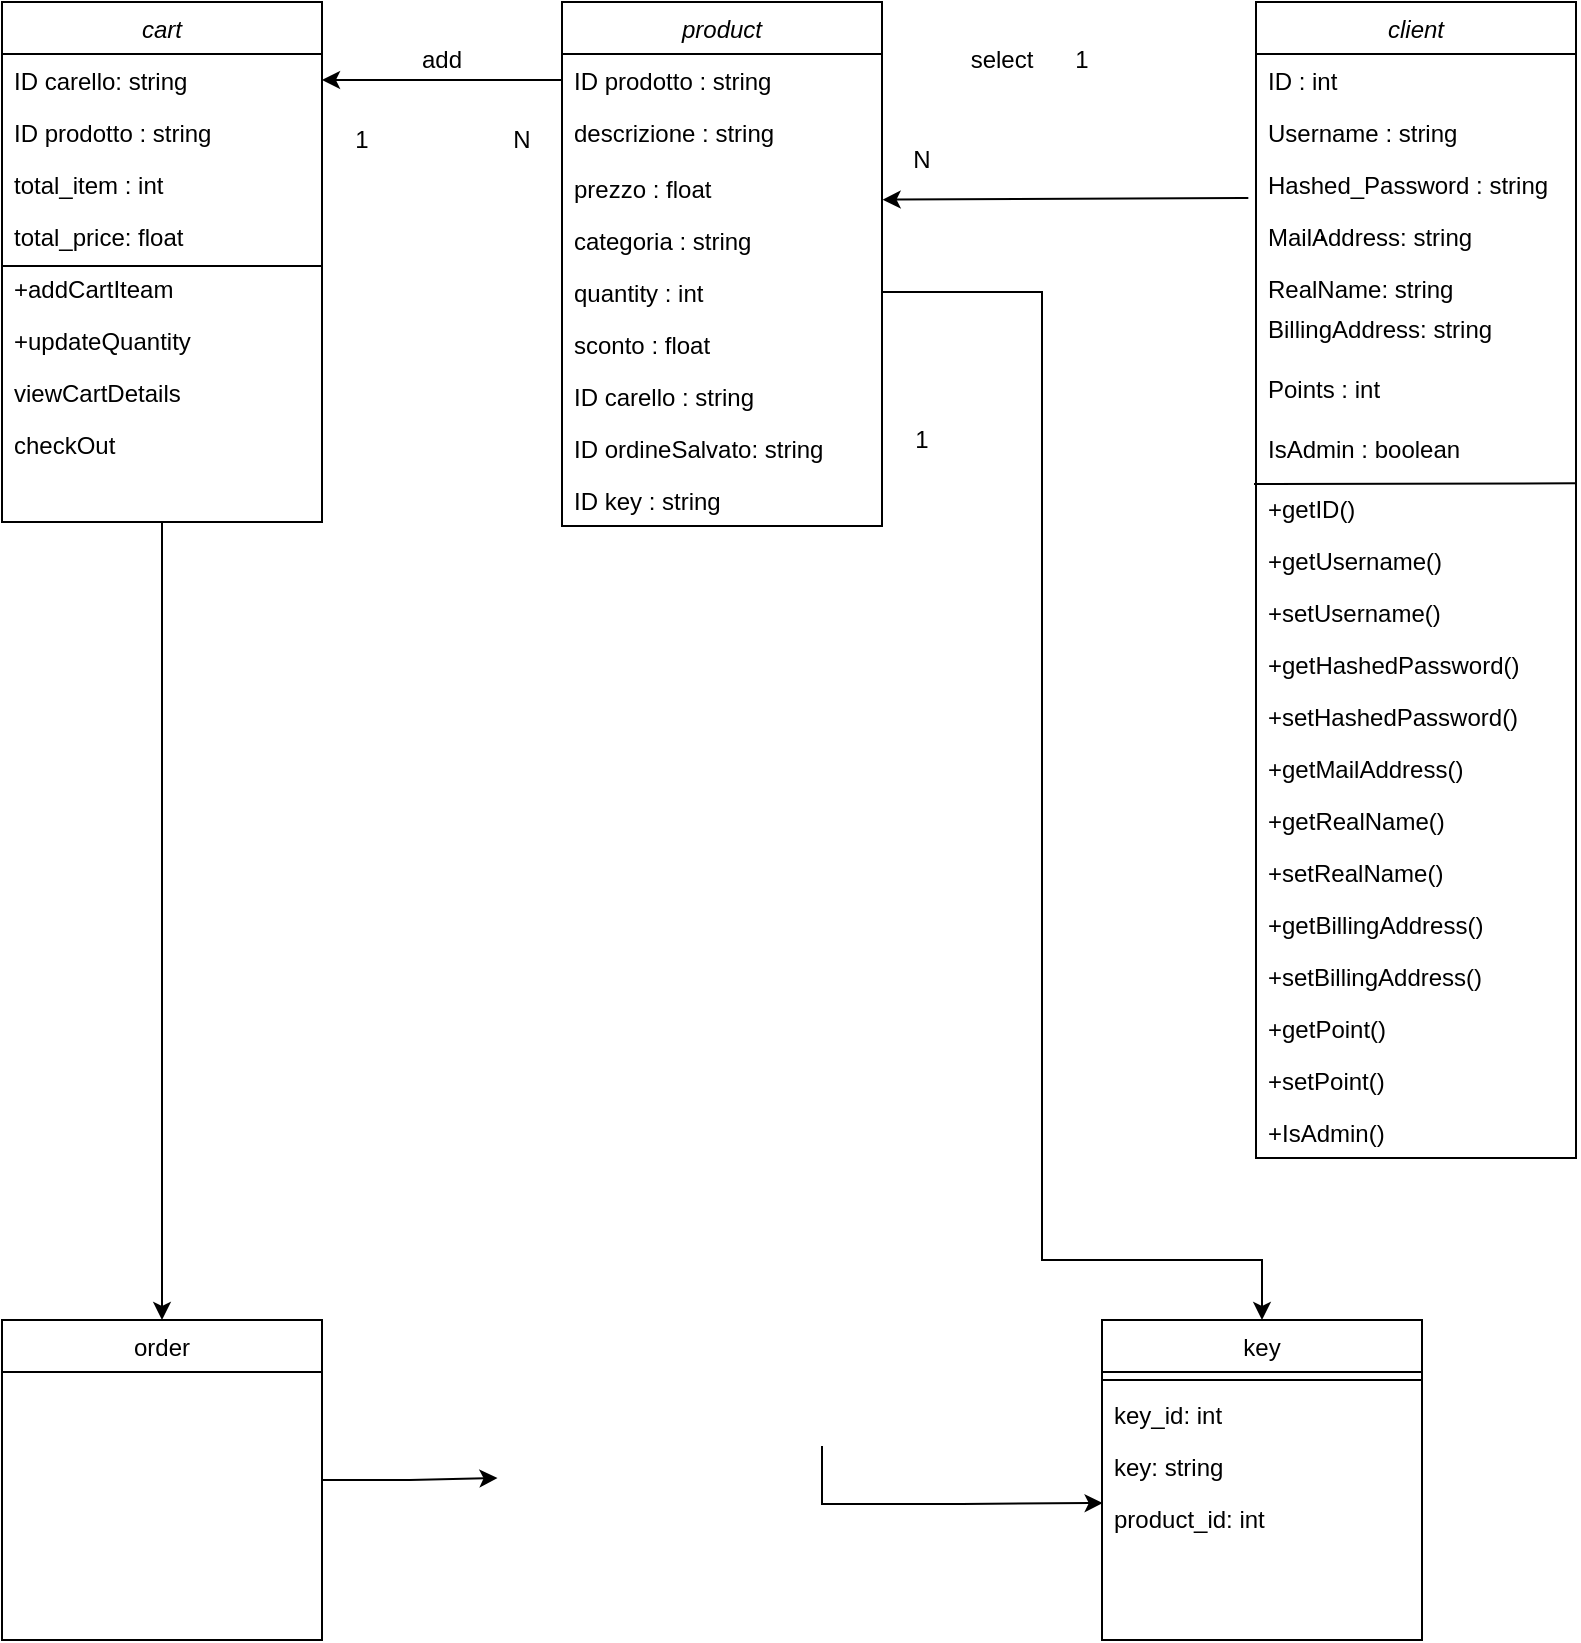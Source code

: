 <mxfile version="14.2.9" type="github">
  <diagram id="VeoFUl24I_dNdtMuMYzx" name="Page-1">
    <mxGraphModel dx="976" dy="559" grid="1" gridSize="10" guides="1" tooltips="1" connect="1" arrows="1" fold="1" page="1" pageScale="1" pageWidth="827" pageHeight="1169" math="0" shadow="0">
      <root>
        <mxCell id="WIyWlLk6GJQsqaUBKTNV-0" />
        <mxCell id="WIyWlLk6GJQsqaUBKTNV-1" parent="WIyWlLk6GJQsqaUBKTNV-0" />
        <mxCell id="zkfFHV4jXpPFQw0GAbJ--0" value="product" style="swimlane;fontStyle=2;align=center;verticalAlign=top;childLayout=stackLayout;horizontal=1;startSize=26;horizontalStack=0;resizeParent=1;resizeLast=0;collapsible=1;marginBottom=0;rounded=0;shadow=0;strokeWidth=1;" parent="WIyWlLk6GJQsqaUBKTNV-1" vertex="1">
          <mxGeometry x="320" y="61" width="160" height="262" as="geometry">
            <mxRectangle x="230" y="140" width="160" height="26" as="alternateBounds" />
          </mxGeometry>
        </mxCell>
        <mxCell id="zkfFHV4jXpPFQw0GAbJ--1" value="ID prodotto : string " style="text;align=left;verticalAlign=top;spacingLeft=4;spacingRight=4;overflow=hidden;rotatable=0;points=[[0,0.5],[1,0.5]];portConstraint=eastwest;" parent="zkfFHV4jXpPFQw0GAbJ--0" vertex="1">
          <mxGeometry y="26" width="160" height="26" as="geometry" />
        </mxCell>
        <mxCell id="zkfFHV4jXpPFQw0GAbJ--2" value="descrizione : string&#xa;" style="text;align=left;verticalAlign=top;spacingLeft=4;spacingRight=4;overflow=hidden;rotatable=0;points=[[0,0.5],[1,0.5]];portConstraint=eastwest;rounded=0;shadow=0;html=0;" parent="zkfFHV4jXpPFQw0GAbJ--0" vertex="1">
          <mxGeometry y="52" width="160" height="28" as="geometry" />
        </mxCell>
        <mxCell id="VRpzb3whiEWAZjZxAtdW-9" value="prezzo : float" style="text;align=left;verticalAlign=top;spacingLeft=4;spacingRight=4;overflow=hidden;rotatable=0;points=[[0,0.5],[1,0.5]];portConstraint=eastwest;rounded=0;shadow=0;html=0;" parent="zkfFHV4jXpPFQw0GAbJ--0" vertex="1">
          <mxGeometry y="80" width="160" height="26" as="geometry" />
        </mxCell>
        <mxCell id="VRpzb3whiEWAZjZxAtdW-12" value="categoria : string" style="text;align=left;verticalAlign=top;spacingLeft=4;spacingRight=4;overflow=hidden;rotatable=0;points=[[0,0.5],[1,0.5]];portConstraint=eastwest;rounded=0;shadow=0;html=0;" parent="zkfFHV4jXpPFQw0GAbJ--0" vertex="1">
          <mxGeometry y="106" width="160" height="26" as="geometry" />
        </mxCell>
        <mxCell id="mndIu5OcAz433O3rEdWp-13" value="quantity : int" style="text;align=left;verticalAlign=top;spacingLeft=4;spacingRight=4;overflow=hidden;rotatable=0;points=[[0,0.5],[1,0.5]];portConstraint=eastwest;rounded=0;shadow=0;html=0;" parent="zkfFHV4jXpPFQw0GAbJ--0" vertex="1">
          <mxGeometry y="132" width="160" height="26" as="geometry" />
        </mxCell>
        <mxCell id="VRpzb3whiEWAZjZxAtdW-13" value="sconto : float" style="text;align=left;verticalAlign=top;spacingLeft=4;spacingRight=4;overflow=hidden;rotatable=0;points=[[0,0.5],[1,0.5]];portConstraint=eastwest;rounded=0;shadow=0;html=0;" parent="zkfFHV4jXpPFQw0GAbJ--0" vertex="1">
          <mxGeometry y="158" width="160" height="26" as="geometry" />
        </mxCell>
        <mxCell id="Ly1gPwq9gIBLUIoBxmDl-4" value="ID carello : string" style="text;align=left;verticalAlign=top;spacingLeft=4;spacingRight=4;overflow=hidden;rotatable=0;points=[[0,0.5],[1,0.5]];portConstraint=eastwest;rounded=0;shadow=0;html=0;" parent="zkfFHV4jXpPFQw0GAbJ--0" vertex="1">
          <mxGeometry y="184" width="160" height="26" as="geometry" />
        </mxCell>
        <mxCell id="VRpzb3whiEWAZjZxAtdW-78" value="ID ordineSalvato: string" style="text;align=left;verticalAlign=top;spacingLeft=4;spacingRight=4;overflow=hidden;rotatable=0;points=[[0,0.5],[1,0.5]];portConstraint=eastwest;rounded=0;shadow=0;html=0;" parent="zkfFHV4jXpPFQw0GAbJ--0" vertex="1">
          <mxGeometry y="210" width="160" height="26" as="geometry" />
        </mxCell>
        <mxCell id="VRpzb3whiEWAZjZxAtdW-76" value="ID key : string" style="text;align=left;verticalAlign=top;spacingLeft=4;spacingRight=4;overflow=hidden;rotatable=0;points=[[0,0.5],[1,0.5]];portConstraint=eastwest;rounded=0;shadow=0;html=0;" parent="zkfFHV4jXpPFQw0GAbJ--0" vertex="1">
          <mxGeometry y="236" width="160" height="26" as="geometry" />
        </mxCell>
        <mxCell id="zkfFHV4jXpPFQw0GAbJ--6" value="client" style="swimlane;fontStyle=2;align=center;verticalAlign=top;childLayout=stackLayout;horizontal=1;startSize=26;horizontalStack=0;resizeParent=1;resizeLast=0;collapsible=1;marginBottom=0;rounded=0;shadow=0;strokeWidth=1;" parent="WIyWlLk6GJQsqaUBKTNV-1" vertex="1">
          <mxGeometry x="667" y="61" width="160" height="578" as="geometry">
            <mxRectangle x="130" y="380" width="160" height="26" as="alternateBounds" />
          </mxGeometry>
        </mxCell>
        <mxCell id="zkfFHV4jXpPFQw0GAbJ--8" value="ID : int" style="text;align=left;verticalAlign=top;spacingLeft=4;spacingRight=4;overflow=hidden;rotatable=0;points=[[0,0.5],[1,0.5]];portConstraint=eastwest;rounded=0;shadow=0;html=0;" parent="zkfFHV4jXpPFQw0GAbJ--6" vertex="1">
          <mxGeometry y="26" width="160" height="26" as="geometry" />
        </mxCell>
        <mxCell id="zkfFHV4jXpPFQw0GAbJ--11" value="Username : string" style="text;align=left;verticalAlign=top;spacingLeft=4;spacingRight=4;overflow=hidden;rotatable=0;points=[[0,0.5],[1,0.5]];portConstraint=eastwest;" parent="zkfFHV4jXpPFQw0GAbJ--6" vertex="1">
          <mxGeometry y="52" width="160" height="26" as="geometry" />
        </mxCell>
        <mxCell id="VRpzb3whiEWAZjZxAtdW-17" value="Hashed_Password : string" style="text;align=left;verticalAlign=top;spacingLeft=4;spacingRight=4;overflow=hidden;rotatable=0;points=[[0,0.5],[1,0.5]];portConstraint=eastwest;" parent="zkfFHV4jXpPFQw0GAbJ--6" vertex="1">
          <mxGeometry y="78" width="160" height="26" as="geometry" />
        </mxCell>
        <mxCell id="VRpzb3whiEWAZjZxAtdW-18" value="MailAddress: string" style="text;align=left;verticalAlign=top;spacingLeft=4;spacingRight=4;overflow=hidden;rotatable=0;points=[[0,0.5],[1,0.5]];portConstraint=eastwest;" parent="zkfFHV4jXpPFQw0GAbJ--6" vertex="1">
          <mxGeometry y="104" width="160" height="26" as="geometry" />
        </mxCell>
        <mxCell id="aayf3ajhNIbeOpa840R7-4" value="RealName: string" style="text;align=left;verticalAlign=top;spacingLeft=4;spacingRight=4;overflow=hidden;rotatable=0;points=[[0,0.5],[1,0.5]];portConstraint=eastwest;" parent="zkfFHV4jXpPFQw0GAbJ--6" vertex="1">
          <mxGeometry y="130" width="160" height="20" as="geometry" />
        </mxCell>
        <mxCell id="VRpzb3whiEWAZjZxAtdW-19" value="BillingAddress: string" style="text;align=left;verticalAlign=top;spacingLeft=4;spacingRight=4;overflow=hidden;rotatable=0;points=[[0,0.5],[1,0.5]];portConstraint=eastwest;" parent="zkfFHV4jXpPFQw0GAbJ--6" vertex="1">
          <mxGeometry y="150" width="160" height="30" as="geometry" />
        </mxCell>
        <mxCell id="O9vExlEylo2LM8VIjViX-6" value="Points : int" style="text;align=left;verticalAlign=top;spacingLeft=4;spacingRight=4;overflow=hidden;rotatable=0;points=[[0,0.5],[1,0.5]];portConstraint=eastwest;" parent="zkfFHV4jXpPFQw0GAbJ--6" vertex="1">
          <mxGeometry y="180" width="160" height="30" as="geometry" />
        </mxCell>
        <mxCell id="O9vExlEylo2LM8VIjViX-7" value="IsAdmin : boolean" style="text;align=left;verticalAlign=top;spacingLeft=4;spacingRight=4;overflow=hidden;rotatable=0;points=[[0,0.5],[1,0.5]];portConstraint=eastwest;" parent="zkfFHV4jXpPFQw0GAbJ--6" vertex="1">
          <mxGeometry y="210" width="160" height="30" as="geometry" />
        </mxCell>
        <mxCell id="c_qBxo-Lxid1HAS9wkiW-0" value="" style="endArrow=none;html=1;entryX=0.998;entryY=0.026;entryDx=0;entryDy=0;entryPerimeter=0;" parent="zkfFHV4jXpPFQw0GAbJ--6" target="ner5P9UK-5sOuN8cKkjw-3" edge="1">
          <mxGeometry width="50" height="50" relative="1" as="geometry">
            <mxPoint x="-1" y="241" as="sourcePoint" />
            <mxPoint x="167" y="240" as="targetPoint" />
          </mxGeometry>
        </mxCell>
        <mxCell id="ner5P9UK-5sOuN8cKkjw-3" value="+getID()" style="text;align=left;verticalAlign=top;spacingLeft=4;spacingRight=4;overflow=hidden;rotatable=0;points=[[0,0.5],[1,0.5]];portConstraint=eastwest;" parent="zkfFHV4jXpPFQw0GAbJ--6" vertex="1">
          <mxGeometry y="240" width="160" height="26" as="geometry" />
        </mxCell>
        <mxCell id="ner5P9UK-5sOuN8cKkjw-1" value="+getUsername()" style="text;align=left;verticalAlign=top;spacingLeft=4;spacingRight=4;overflow=hidden;rotatable=0;points=[[0,0.5],[1,0.5]];portConstraint=eastwest;" parent="zkfFHV4jXpPFQw0GAbJ--6" vertex="1">
          <mxGeometry y="266" width="160" height="26" as="geometry" />
        </mxCell>
        <mxCell id="O9vExlEylo2LM8VIjViX-10" value="+setUsername()" style="text;align=left;verticalAlign=top;spacingLeft=4;spacingRight=4;overflow=hidden;rotatable=0;points=[[0,0.5],[1,0.5]];portConstraint=eastwest;" parent="zkfFHV4jXpPFQw0GAbJ--6" vertex="1">
          <mxGeometry y="292" width="160" height="26" as="geometry" />
        </mxCell>
        <mxCell id="aayf3ajhNIbeOpa840R7-8" value="+getHashedPassword()" style="text;align=left;verticalAlign=top;spacingLeft=4;spacingRight=4;overflow=hidden;rotatable=0;points=[[0,0.5],[1,0.5]];portConstraint=eastwest;" parent="zkfFHV4jXpPFQw0GAbJ--6" vertex="1">
          <mxGeometry y="318" width="160" height="26" as="geometry" />
        </mxCell>
        <mxCell id="O9vExlEylo2LM8VIjViX-11" value="+setHashedPassword()" style="text;align=left;verticalAlign=top;spacingLeft=4;spacingRight=4;overflow=hidden;rotatable=0;points=[[0,0.5],[1,0.5]];portConstraint=eastwest;" parent="zkfFHV4jXpPFQw0GAbJ--6" vertex="1">
          <mxGeometry y="344" width="160" height="26" as="geometry" />
        </mxCell>
        <mxCell id="O9vExlEylo2LM8VIjViX-14" value="+getMailAddress()" style="text;align=left;verticalAlign=top;spacingLeft=4;spacingRight=4;overflow=hidden;rotatable=0;points=[[0,0.5],[1,0.5]];portConstraint=eastwest;" parent="zkfFHV4jXpPFQw0GAbJ--6" vertex="1">
          <mxGeometry y="370" width="160" height="26" as="geometry" />
        </mxCell>
        <mxCell id="O9vExlEylo2LM8VIjViX-15" value="+getRealName()" style="text;align=left;verticalAlign=top;spacingLeft=4;spacingRight=4;overflow=hidden;rotatable=0;points=[[0,0.5],[1,0.5]];portConstraint=eastwest;" parent="zkfFHV4jXpPFQw0GAbJ--6" vertex="1">
          <mxGeometry y="396" width="160" height="26" as="geometry" />
        </mxCell>
        <mxCell id="O9vExlEylo2LM8VIjViX-23" value="+setRealName()" style="text;align=left;verticalAlign=top;spacingLeft=4;spacingRight=4;overflow=hidden;rotatable=0;points=[[0,0.5],[1,0.5]];portConstraint=eastwest;" parent="zkfFHV4jXpPFQw0GAbJ--6" vertex="1">
          <mxGeometry y="422" width="160" height="26" as="geometry" />
        </mxCell>
        <mxCell id="O9vExlEylo2LM8VIjViX-22" value="+getBillingAddress()" style="text;align=left;verticalAlign=top;spacingLeft=4;spacingRight=4;overflow=hidden;rotatable=0;points=[[0,0.5],[1,0.5]];portConstraint=eastwest;" parent="zkfFHV4jXpPFQw0GAbJ--6" vertex="1">
          <mxGeometry y="448" width="160" height="26" as="geometry" />
        </mxCell>
        <mxCell id="O9vExlEylo2LM8VIjViX-24" value="+setBillingAddress()" style="text;align=left;verticalAlign=top;spacingLeft=4;spacingRight=4;overflow=hidden;rotatable=0;points=[[0,0.5],[1,0.5]];portConstraint=eastwest;" parent="zkfFHV4jXpPFQw0GAbJ--6" vertex="1">
          <mxGeometry y="474" width="160" height="26" as="geometry" />
        </mxCell>
        <mxCell id="O9vExlEylo2LM8VIjViX-25" value="+getPoint()" style="text;align=left;verticalAlign=top;spacingLeft=4;spacingRight=4;overflow=hidden;rotatable=0;points=[[0,0.5],[1,0.5]];portConstraint=eastwest;" parent="zkfFHV4jXpPFQw0GAbJ--6" vertex="1">
          <mxGeometry y="500" width="160" height="26" as="geometry" />
        </mxCell>
        <mxCell id="O9vExlEylo2LM8VIjViX-26" value="+setPoint()" style="text;align=left;verticalAlign=top;spacingLeft=4;spacingRight=4;overflow=hidden;rotatable=0;points=[[0,0.5],[1,0.5]];portConstraint=eastwest;" parent="zkfFHV4jXpPFQw0GAbJ--6" vertex="1">
          <mxGeometry y="526" width="160" height="26" as="geometry" />
        </mxCell>
        <mxCell id="O9vExlEylo2LM8VIjViX-27" value="+IsAdmin()" style="text;align=left;verticalAlign=top;spacingLeft=4;spacingRight=4;overflow=hidden;rotatable=0;points=[[0,0.5],[1,0.5]];portConstraint=eastwest;" parent="zkfFHV4jXpPFQw0GAbJ--6" vertex="1">
          <mxGeometry y="552" width="160" height="26" as="geometry" />
        </mxCell>
        <mxCell id="zkfFHV4jXpPFQw0GAbJ--13" value="key" style="swimlane;fontStyle=0;align=center;verticalAlign=top;childLayout=stackLayout;horizontal=1;startSize=26;horizontalStack=0;resizeParent=1;resizeLast=0;collapsible=1;marginBottom=0;rounded=0;shadow=0;strokeWidth=1;" parent="WIyWlLk6GJQsqaUBKTNV-1" vertex="1">
          <mxGeometry x="590" y="720" width="160" height="160" as="geometry">
            <mxRectangle x="340" y="380" width="170" height="26" as="alternateBounds" />
          </mxGeometry>
        </mxCell>
        <mxCell id="zkfFHV4jXpPFQw0GAbJ--15" value="" style="line;html=1;strokeWidth=1;align=left;verticalAlign=middle;spacingTop=-1;spacingLeft=3;spacingRight=3;rotatable=0;labelPosition=right;points=[];portConstraint=eastwest;" parent="zkfFHV4jXpPFQw0GAbJ--13" vertex="1">
          <mxGeometry y="26" width="160" height="8" as="geometry" />
        </mxCell>
        <mxCell id="VRpzb3whiEWAZjZxAtdW-20" value="key_id: int" style="text;align=left;verticalAlign=top;spacingLeft=4;spacingRight=4;overflow=hidden;rotatable=0;points=[[0,0.5],[1,0.5]];portConstraint=eastwest;" parent="zkfFHV4jXpPFQw0GAbJ--13" vertex="1">
          <mxGeometry y="34" width="160" height="26" as="geometry" />
        </mxCell>
        <mxCell id="VRpzb3whiEWAZjZxAtdW-23" value="key: string" style="text;align=left;verticalAlign=top;spacingLeft=4;spacingRight=4;overflow=hidden;rotatable=0;points=[[0,0.5],[1,0.5]];portConstraint=eastwest;" parent="zkfFHV4jXpPFQw0GAbJ--13" vertex="1">
          <mxGeometry y="60" width="160" height="26" as="geometry" />
        </mxCell>
        <mxCell id="7qeM803XtFpv4y-jfcd3-6" value="product_id: int" style="text;align=left;verticalAlign=top;spacingLeft=4;spacingRight=4;overflow=hidden;rotatable=0;points=[[0,0.5],[1,0.5]];portConstraint=eastwest;" parent="zkfFHV4jXpPFQw0GAbJ--13" vertex="1">
          <mxGeometry y="86" width="160" height="26" as="geometry" />
        </mxCell>
        <mxCell id="Mv0XYe_JoWRZe7bj6yUm-17" style="edgeStyle=orthogonalEdgeStyle;rounded=0;orthogonalLoop=1;jettySize=auto;html=1;exitX=0.5;exitY=1;exitDx=0;exitDy=0;" parent="WIyWlLk6GJQsqaUBKTNV-1" source="VRpzb3whiEWAZjZxAtdW-0" target="mndIu5OcAz433O3rEdWp-0" edge="1">
          <mxGeometry relative="1" as="geometry">
            <mxPoint x="80" y="720" as="targetPoint" />
            <Array as="points">
              <mxPoint x="120" y="760" />
              <mxPoint x="120" y="760" />
            </Array>
          </mxGeometry>
        </mxCell>
        <mxCell id="VRpzb3whiEWAZjZxAtdW-0" value="cart" style="swimlane;fontStyle=2;align=center;verticalAlign=top;childLayout=stackLayout;horizontal=1;startSize=26;horizontalStack=0;resizeParent=1;resizeLast=0;collapsible=1;marginBottom=0;rounded=0;shadow=0;strokeWidth=1;" parent="WIyWlLk6GJQsqaUBKTNV-1" vertex="1">
          <mxGeometry x="40" y="61" width="160" height="260" as="geometry">
            <mxRectangle x="230" y="140" width="160" height="26" as="alternateBounds" />
          </mxGeometry>
        </mxCell>
        <mxCell id="VRpzb3whiEWAZjZxAtdW-1" value="ID carello: string" style="text;align=left;verticalAlign=top;spacingLeft=4;spacingRight=4;overflow=hidden;rotatable=0;points=[[0,0.5],[1,0.5]];portConstraint=eastwest;" parent="VRpzb3whiEWAZjZxAtdW-0" vertex="1">
          <mxGeometry y="26" width="160" height="26" as="geometry" />
        </mxCell>
        <mxCell id="VRpzb3whiEWAZjZxAtdW-59" value="ID prodotto : string" style="text;align=left;verticalAlign=top;spacingLeft=4;spacingRight=4;overflow=hidden;rotatable=0;points=[[0,0.5],[1,0.5]];portConstraint=eastwest;rounded=0;shadow=0;html=0;" parent="VRpzb3whiEWAZjZxAtdW-0" vertex="1">
          <mxGeometry y="52" width="160" height="26" as="geometry" />
        </mxCell>
        <mxCell id="aayf3ajhNIbeOpa840R7-10" value="total_item : int" style="text;align=left;verticalAlign=top;spacingLeft=4;spacingRight=4;overflow=hidden;rotatable=0;points=[[0,0.5],[1,0.5]];portConstraint=eastwest;rounded=0;shadow=0;html=0;" parent="VRpzb3whiEWAZjZxAtdW-0" vertex="1">
          <mxGeometry y="78" width="160" height="26" as="geometry" />
        </mxCell>
        <mxCell id="aayf3ajhNIbeOpa840R7-12" value="" style="endArrow=none;html=1;" parent="VRpzb3whiEWAZjZxAtdW-0" edge="1">
          <mxGeometry width="50" height="50" relative="1" as="geometry">
            <mxPoint y="132" as="sourcePoint" />
            <mxPoint x="160" y="132" as="targetPoint" />
          </mxGeometry>
        </mxCell>
        <mxCell id="aayf3ajhNIbeOpa840R7-17" value="total_price: float" style="text;align=left;verticalAlign=top;spacingLeft=4;spacingRight=4;overflow=hidden;rotatable=0;points=[[0,0.5],[1,0.5]];portConstraint=eastwest;rounded=0;shadow=0;html=0;" parent="VRpzb3whiEWAZjZxAtdW-0" vertex="1">
          <mxGeometry y="104" width="160" height="26" as="geometry" />
        </mxCell>
        <mxCell id="aayf3ajhNIbeOpa840R7-13" value="+addCartIteam" style="text;align=left;verticalAlign=top;spacingLeft=4;spacingRight=4;overflow=hidden;rotatable=0;points=[[0,0.5],[1,0.5]];portConstraint=eastwest;rounded=0;shadow=0;html=0;" parent="VRpzb3whiEWAZjZxAtdW-0" vertex="1">
          <mxGeometry y="130" width="160" height="26" as="geometry" />
        </mxCell>
        <mxCell id="aayf3ajhNIbeOpa840R7-15" value="+updateQuantity" style="text;align=left;verticalAlign=top;spacingLeft=4;spacingRight=4;overflow=hidden;rotatable=0;points=[[0,0.5],[1,0.5]];portConstraint=eastwest;rounded=0;shadow=0;html=0;" parent="VRpzb3whiEWAZjZxAtdW-0" vertex="1">
          <mxGeometry y="156" width="160" height="26" as="geometry" />
        </mxCell>
        <mxCell id="aayf3ajhNIbeOpa840R7-16" value="viewCartDetails" style="text;align=left;verticalAlign=top;spacingLeft=4;spacingRight=4;overflow=hidden;rotatable=0;points=[[0,0.5],[1,0.5]];portConstraint=eastwest;rounded=0;shadow=0;html=0;" parent="VRpzb3whiEWAZjZxAtdW-0" vertex="1">
          <mxGeometry y="182" width="160" height="26" as="geometry" />
        </mxCell>
        <mxCell id="Ly1gPwq9gIBLUIoBxmDl-2" value="checkOut" style="text;align=left;verticalAlign=top;spacingLeft=4;spacingRight=4;overflow=hidden;rotatable=0;points=[[0,0.5],[1,0.5]];portConstraint=eastwest;rounded=0;shadow=0;html=0;" parent="VRpzb3whiEWAZjZxAtdW-0" vertex="1">
          <mxGeometry y="208" width="160" height="26" as="geometry" />
        </mxCell>
        <mxCell id="VRpzb3whiEWAZjZxAtdW-51" value="select" style="text;html=1;strokeColor=none;fillColor=none;align=center;verticalAlign=middle;whiteSpace=wrap;rounded=0;" parent="WIyWlLk6GJQsqaUBKTNV-1" vertex="1">
          <mxGeometry x="520" y="80" width="40" height="20" as="geometry" />
        </mxCell>
        <mxCell id="VRpzb3whiEWAZjZxAtdW-73" value="" style="endArrow=none;html=1;entryX=0.5;entryY=1;entryDx=0;entryDy=0;" parent="WIyWlLk6GJQsqaUBKTNV-1" edge="1">
          <mxGeometry width="50" height="50" relative="1" as="geometry">
            <mxPoint x="700" y="178" as="sourcePoint" />
            <mxPoint x="700" y="180" as="targetPoint" />
          </mxGeometry>
        </mxCell>
        <mxCell id="Mv0XYe_JoWRZe7bj6yUm-40" style="edgeStyle=orthogonalEdgeStyle;rounded=0;orthogonalLoop=1;jettySize=auto;html=1;exitX=1;exitY=0.5;exitDx=0;exitDy=0;entryX=-0.014;entryY=0.192;entryDx=0;entryDy=0;entryPerimeter=0;" parent="WIyWlLk6GJQsqaUBKTNV-1" source="mndIu5OcAz433O3rEdWp-0" edge="1">
          <mxGeometry relative="1" as="geometry">
            <mxPoint x="287.76" y="798.992" as="targetPoint" />
          </mxGeometry>
        </mxCell>
        <mxCell id="mndIu5OcAz433O3rEdWp-0" value="order" style="swimlane;fontStyle=0;align=center;verticalAlign=top;childLayout=stackLayout;horizontal=1;startSize=26;horizontalStack=0;resizeParent=1;resizeLast=0;collapsible=1;marginBottom=0;rounded=0;shadow=0;strokeWidth=1;" parent="WIyWlLk6GJQsqaUBKTNV-1" vertex="1">
          <mxGeometry x="40" y="720" width="160" height="160" as="geometry">
            <mxRectangle x="550" y="140" width="160" height="26" as="alternateBounds" />
          </mxGeometry>
        </mxCell>
        <mxCell id="mndIu5OcAz433O3rEdWp-35" value="N" style="text;html=1;strokeColor=none;fillColor=none;align=center;verticalAlign=middle;whiteSpace=wrap;rounded=0;" parent="WIyWlLk6GJQsqaUBKTNV-1" vertex="1">
          <mxGeometry x="280" y="120" width="40" height="20" as="geometry" />
        </mxCell>
        <mxCell id="mndIu5OcAz433O3rEdWp-38" value="N" style="text;html=1;strokeColor=none;fillColor=none;align=center;verticalAlign=middle;whiteSpace=wrap;rounded=0;" parent="WIyWlLk6GJQsqaUBKTNV-1" vertex="1">
          <mxGeometry x="480" y="130" width="40" height="20" as="geometry" />
        </mxCell>
        <mxCell id="mndIu5OcAz433O3rEdWp-42" value="1" style="text;html=1;strokeColor=none;fillColor=none;align=center;verticalAlign=middle;whiteSpace=wrap;rounded=0;" parent="WIyWlLk6GJQsqaUBKTNV-1" vertex="1">
          <mxGeometry x="560" y="80" width="40" height="20" as="geometry" />
        </mxCell>
        <mxCell id="mndIu5OcAz433O3rEdWp-62" style="edgeStyle=orthogonalEdgeStyle;rounded=0;orthogonalLoop=1;jettySize=auto;html=1;exitX=0;exitY=0.5;exitDx=0;exitDy=0;entryX=1;entryY=0.5;entryDx=0;entryDy=0;" parent="WIyWlLk6GJQsqaUBKTNV-1" source="zkfFHV4jXpPFQw0GAbJ--1" target="VRpzb3whiEWAZjZxAtdW-1" edge="1">
          <mxGeometry relative="1" as="geometry" />
        </mxCell>
        <mxCell id="mndIu5OcAz433O3rEdWp-63" value="add" style="text;html=1;strokeColor=none;fillColor=none;align=center;verticalAlign=middle;whiteSpace=wrap;rounded=0;" parent="WIyWlLk6GJQsqaUBKTNV-1" vertex="1">
          <mxGeometry x="240" y="80" width="40" height="20" as="geometry" />
        </mxCell>
        <mxCell id="mndIu5OcAz433O3rEdWp-71" value="1" style="text;html=1;strokeColor=none;fillColor=none;align=center;verticalAlign=middle;whiteSpace=wrap;rounded=0;" parent="WIyWlLk6GJQsqaUBKTNV-1" vertex="1">
          <mxGeometry x="200" y="120" width="40" height="20" as="geometry" />
        </mxCell>
        <mxCell id="Mv0XYe_JoWRZe7bj6yUm-26" style="edgeStyle=orthogonalEdgeStyle;rounded=0;orthogonalLoop=1;jettySize=auto;html=1;exitX=1;exitY=0.5;exitDx=0;exitDy=0;entryX=0.5;entryY=0;entryDx=0;entryDy=0;" parent="WIyWlLk6GJQsqaUBKTNV-1" source="mndIu5OcAz433O3rEdWp-13" target="zkfFHV4jXpPFQw0GAbJ--13" edge="1">
          <mxGeometry relative="1" as="geometry">
            <Array as="points">
              <mxPoint x="560" y="206" />
              <mxPoint x="560" y="690" />
              <mxPoint x="670" y="690" />
            </Array>
          </mxGeometry>
        </mxCell>
        <mxCell id="Mv0XYe_JoWRZe7bj6yUm-32" style="edgeStyle=orthogonalEdgeStyle;rounded=0;orthogonalLoop=1;jettySize=auto;html=1;exitX=1;exitY=0.5;exitDx=0;exitDy=0;entryX=0.002;entryY=0.212;entryDx=0;entryDy=0;entryPerimeter=0;" parent="WIyWlLk6GJQsqaUBKTNV-1" target="7qeM803XtFpv4y-jfcd3-6" edge="1">
          <mxGeometry relative="1" as="geometry">
            <mxPoint x="450" y="783" as="sourcePoint" />
            <Array as="points">
              <mxPoint x="450" y="812" />
              <mxPoint x="520" y="812" />
            </Array>
            <mxPoint x="590" y="713" as="targetPoint" />
          </mxGeometry>
        </mxCell>
        <mxCell id="Mv0XYe_JoWRZe7bj6yUm-35" value="1" style="text;html=1;strokeColor=none;fillColor=none;align=center;verticalAlign=middle;whiteSpace=wrap;rounded=0;" parent="WIyWlLk6GJQsqaUBKTNV-1" vertex="1">
          <mxGeometry x="480" y="270" width="40" height="20" as="geometry" />
        </mxCell>
        <mxCell id="VRpzb3whiEWAZjZxAtdW-49" style="edgeStyle=orthogonalEdgeStyle;rounded=0;orthogonalLoop=1;jettySize=auto;html=1;entryX=1.002;entryY=0.724;entryDx=0;entryDy=0;entryPerimeter=0;exitX=-0.024;exitY=0.769;exitDx=0;exitDy=0;exitPerimeter=0;" parent="WIyWlLk6GJQsqaUBKTNV-1" source="VRpzb3whiEWAZjZxAtdW-17" target="VRpzb3whiEWAZjZxAtdW-9" edge="1">
          <mxGeometry relative="1" as="geometry">
            <mxPoint x="660" y="140" as="sourcePoint" />
            <mxPoint x="510" y="160" as="targetPoint" />
            <Array as="points">
              <mxPoint x="660" y="159" />
            </Array>
          </mxGeometry>
        </mxCell>
      </root>
    </mxGraphModel>
  </diagram>
</mxfile>
